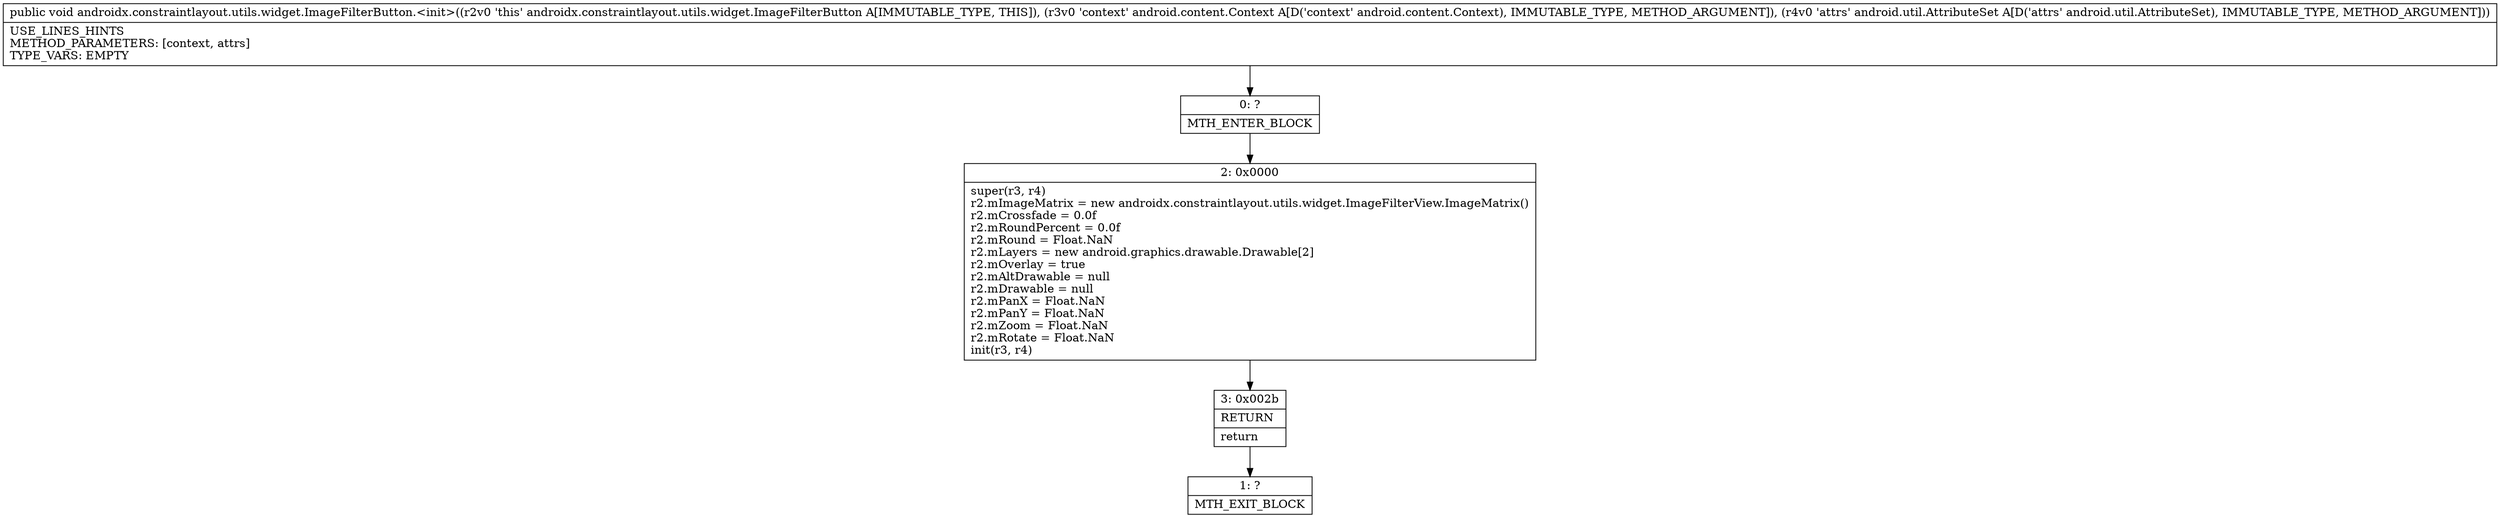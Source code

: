 digraph "CFG forandroidx.constraintlayout.utils.widget.ImageFilterButton.\<init\>(Landroid\/content\/Context;Landroid\/util\/AttributeSet;)V" {
Node_0 [shape=record,label="{0\:\ ?|MTH_ENTER_BLOCK\l}"];
Node_2 [shape=record,label="{2\:\ 0x0000|super(r3, r4)\lr2.mImageMatrix = new androidx.constraintlayout.utils.widget.ImageFilterView.ImageMatrix()\lr2.mCrossfade = 0.0f\lr2.mRoundPercent = 0.0f\lr2.mRound = Float.NaN\lr2.mLayers = new android.graphics.drawable.Drawable[2]\lr2.mOverlay = true\lr2.mAltDrawable = null\lr2.mDrawable = null\lr2.mPanX = Float.NaN\lr2.mPanY = Float.NaN\lr2.mZoom = Float.NaN\lr2.mRotate = Float.NaN\linit(r3, r4)\l}"];
Node_3 [shape=record,label="{3\:\ 0x002b|RETURN\l|return\l}"];
Node_1 [shape=record,label="{1\:\ ?|MTH_EXIT_BLOCK\l}"];
MethodNode[shape=record,label="{public void androidx.constraintlayout.utils.widget.ImageFilterButton.\<init\>((r2v0 'this' androidx.constraintlayout.utils.widget.ImageFilterButton A[IMMUTABLE_TYPE, THIS]), (r3v0 'context' android.content.Context A[D('context' android.content.Context), IMMUTABLE_TYPE, METHOD_ARGUMENT]), (r4v0 'attrs' android.util.AttributeSet A[D('attrs' android.util.AttributeSet), IMMUTABLE_TYPE, METHOD_ARGUMENT]))  | USE_LINES_HINTS\lMETHOD_PARAMETERS: [context, attrs]\lTYPE_VARS: EMPTY\l}"];
MethodNode -> Node_0;Node_0 -> Node_2;
Node_2 -> Node_3;
Node_3 -> Node_1;
}

